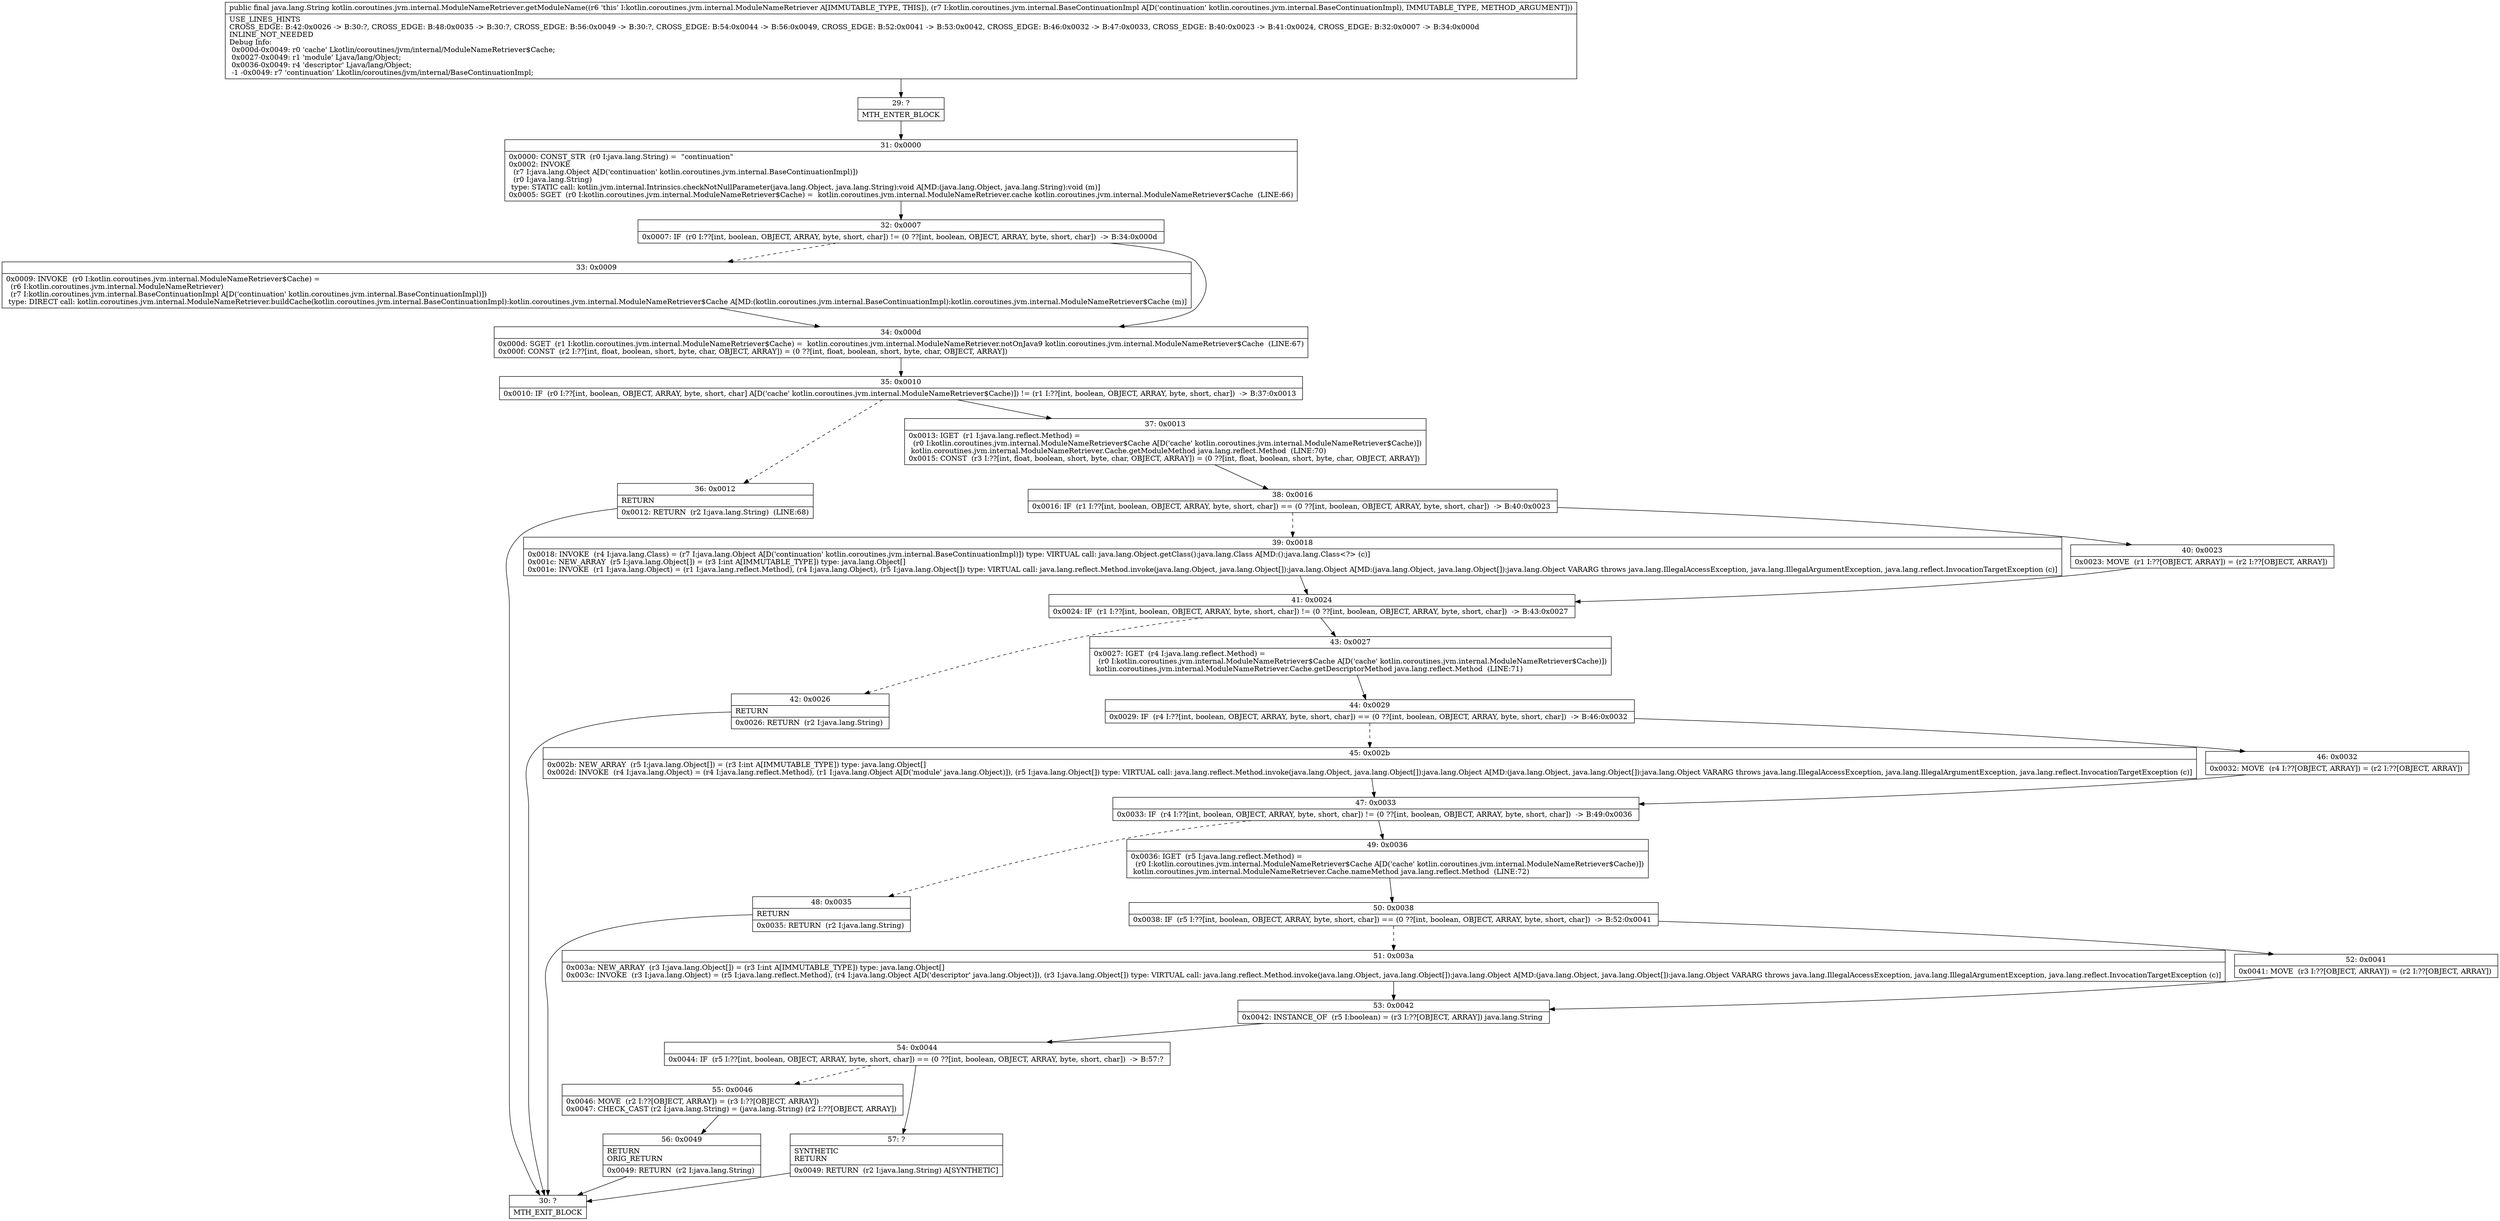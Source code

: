 digraph "CFG forkotlin.coroutines.jvm.internal.ModuleNameRetriever.getModuleName(Lkotlin\/coroutines\/jvm\/internal\/BaseContinuationImpl;)Ljava\/lang\/String;" {
Node_29 [shape=record,label="{29\:\ ?|MTH_ENTER_BLOCK\l}"];
Node_31 [shape=record,label="{31\:\ 0x0000|0x0000: CONST_STR  (r0 I:java.lang.String) =  \"continuation\" \l0x0002: INVOKE  \l  (r7 I:java.lang.Object A[D('continuation' kotlin.coroutines.jvm.internal.BaseContinuationImpl)])\l  (r0 I:java.lang.String)\l type: STATIC call: kotlin.jvm.internal.Intrinsics.checkNotNullParameter(java.lang.Object, java.lang.String):void A[MD:(java.lang.Object, java.lang.String):void (m)]\l0x0005: SGET  (r0 I:kotlin.coroutines.jvm.internal.ModuleNameRetriever$Cache) =  kotlin.coroutines.jvm.internal.ModuleNameRetriever.cache kotlin.coroutines.jvm.internal.ModuleNameRetriever$Cache  (LINE:66)\l}"];
Node_32 [shape=record,label="{32\:\ 0x0007|0x0007: IF  (r0 I:??[int, boolean, OBJECT, ARRAY, byte, short, char]) != (0 ??[int, boolean, OBJECT, ARRAY, byte, short, char])  \-\> B:34:0x000d \l}"];
Node_33 [shape=record,label="{33\:\ 0x0009|0x0009: INVOKE  (r0 I:kotlin.coroutines.jvm.internal.ModuleNameRetriever$Cache) = \l  (r6 I:kotlin.coroutines.jvm.internal.ModuleNameRetriever)\l  (r7 I:kotlin.coroutines.jvm.internal.BaseContinuationImpl A[D('continuation' kotlin.coroutines.jvm.internal.BaseContinuationImpl)])\l type: DIRECT call: kotlin.coroutines.jvm.internal.ModuleNameRetriever.buildCache(kotlin.coroutines.jvm.internal.BaseContinuationImpl):kotlin.coroutines.jvm.internal.ModuleNameRetriever$Cache A[MD:(kotlin.coroutines.jvm.internal.BaseContinuationImpl):kotlin.coroutines.jvm.internal.ModuleNameRetriever$Cache (m)]\l}"];
Node_34 [shape=record,label="{34\:\ 0x000d|0x000d: SGET  (r1 I:kotlin.coroutines.jvm.internal.ModuleNameRetriever$Cache) =  kotlin.coroutines.jvm.internal.ModuleNameRetriever.notOnJava9 kotlin.coroutines.jvm.internal.ModuleNameRetriever$Cache  (LINE:67)\l0x000f: CONST  (r2 I:??[int, float, boolean, short, byte, char, OBJECT, ARRAY]) = (0 ??[int, float, boolean, short, byte, char, OBJECT, ARRAY]) \l}"];
Node_35 [shape=record,label="{35\:\ 0x0010|0x0010: IF  (r0 I:??[int, boolean, OBJECT, ARRAY, byte, short, char] A[D('cache' kotlin.coroutines.jvm.internal.ModuleNameRetriever$Cache)]) != (r1 I:??[int, boolean, OBJECT, ARRAY, byte, short, char])  \-\> B:37:0x0013 \l}"];
Node_36 [shape=record,label="{36\:\ 0x0012|RETURN\l|0x0012: RETURN  (r2 I:java.lang.String)  (LINE:68)\l}"];
Node_30 [shape=record,label="{30\:\ ?|MTH_EXIT_BLOCK\l}"];
Node_37 [shape=record,label="{37\:\ 0x0013|0x0013: IGET  (r1 I:java.lang.reflect.Method) = \l  (r0 I:kotlin.coroutines.jvm.internal.ModuleNameRetriever$Cache A[D('cache' kotlin.coroutines.jvm.internal.ModuleNameRetriever$Cache)])\l kotlin.coroutines.jvm.internal.ModuleNameRetriever.Cache.getModuleMethod java.lang.reflect.Method  (LINE:70)\l0x0015: CONST  (r3 I:??[int, float, boolean, short, byte, char, OBJECT, ARRAY]) = (0 ??[int, float, boolean, short, byte, char, OBJECT, ARRAY]) \l}"];
Node_38 [shape=record,label="{38\:\ 0x0016|0x0016: IF  (r1 I:??[int, boolean, OBJECT, ARRAY, byte, short, char]) == (0 ??[int, boolean, OBJECT, ARRAY, byte, short, char])  \-\> B:40:0x0023 \l}"];
Node_39 [shape=record,label="{39\:\ 0x0018|0x0018: INVOKE  (r4 I:java.lang.Class) = (r7 I:java.lang.Object A[D('continuation' kotlin.coroutines.jvm.internal.BaseContinuationImpl)]) type: VIRTUAL call: java.lang.Object.getClass():java.lang.Class A[MD:():java.lang.Class\<?\> (c)]\l0x001c: NEW_ARRAY  (r5 I:java.lang.Object[]) = (r3 I:int A[IMMUTABLE_TYPE]) type: java.lang.Object[] \l0x001e: INVOKE  (r1 I:java.lang.Object) = (r1 I:java.lang.reflect.Method), (r4 I:java.lang.Object), (r5 I:java.lang.Object[]) type: VIRTUAL call: java.lang.reflect.Method.invoke(java.lang.Object, java.lang.Object[]):java.lang.Object A[MD:(java.lang.Object, java.lang.Object[]):java.lang.Object VARARG throws java.lang.IllegalAccessException, java.lang.IllegalArgumentException, java.lang.reflect.InvocationTargetException (c)]\l}"];
Node_41 [shape=record,label="{41\:\ 0x0024|0x0024: IF  (r1 I:??[int, boolean, OBJECT, ARRAY, byte, short, char]) != (0 ??[int, boolean, OBJECT, ARRAY, byte, short, char])  \-\> B:43:0x0027 \l}"];
Node_42 [shape=record,label="{42\:\ 0x0026|RETURN\l|0x0026: RETURN  (r2 I:java.lang.String) \l}"];
Node_43 [shape=record,label="{43\:\ 0x0027|0x0027: IGET  (r4 I:java.lang.reflect.Method) = \l  (r0 I:kotlin.coroutines.jvm.internal.ModuleNameRetriever$Cache A[D('cache' kotlin.coroutines.jvm.internal.ModuleNameRetriever$Cache)])\l kotlin.coroutines.jvm.internal.ModuleNameRetriever.Cache.getDescriptorMethod java.lang.reflect.Method  (LINE:71)\l}"];
Node_44 [shape=record,label="{44\:\ 0x0029|0x0029: IF  (r4 I:??[int, boolean, OBJECT, ARRAY, byte, short, char]) == (0 ??[int, boolean, OBJECT, ARRAY, byte, short, char])  \-\> B:46:0x0032 \l}"];
Node_45 [shape=record,label="{45\:\ 0x002b|0x002b: NEW_ARRAY  (r5 I:java.lang.Object[]) = (r3 I:int A[IMMUTABLE_TYPE]) type: java.lang.Object[] \l0x002d: INVOKE  (r4 I:java.lang.Object) = (r4 I:java.lang.reflect.Method), (r1 I:java.lang.Object A[D('module' java.lang.Object)]), (r5 I:java.lang.Object[]) type: VIRTUAL call: java.lang.reflect.Method.invoke(java.lang.Object, java.lang.Object[]):java.lang.Object A[MD:(java.lang.Object, java.lang.Object[]):java.lang.Object VARARG throws java.lang.IllegalAccessException, java.lang.IllegalArgumentException, java.lang.reflect.InvocationTargetException (c)]\l}"];
Node_47 [shape=record,label="{47\:\ 0x0033|0x0033: IF  (r4 I:??[int, boolean, OBJECT, ARRAY, byte, short, char]) != (0 ??[int, boolean, OBJECT, ARRAY, byte, short, char])  \-\> B:49:0x0036 \l}"];
Node_48 [shape=record,label="{48\:\ 0x0035|RETURN\l|0x0035: RETURN  (r2 I:java.lang.String) \l}"];
Node_49 [shape=record,label="{49\:\ 0x0036|0x0036: IGET  (r5 I:java.lang.reflect.Method) = \l  (r0 I:kotlin.coroutines.jvm.internal.ModuleNameRetriever$Cache A[D('cache' kotlin.coroutines.jvm.internal.ModuleNameRetriever$Cache)])\l kotlin.coroutines.jvm.internal.ModuleNameRetriever.Cache.nameMethod java.lang.reflect.Method  (LINE:72)\l}"];
Node_50 [shape=record,label="{50\:\ 0x0038|0x0038: IF  (r5 I:??[int, boolean, OBJECT, ARRAY, byte, short, char]) == (0 ??[int, boolean, OBJECT, ARRAY, byte, short, char])  \-\> B:52:0x0041 \l}"];
Node_51 [shape=record,label="{51\:\ 0x003a|0x003a: NEW_ARRAY  (r3 I:java.lang.Object[]) = (r3 I:int A[IMMUTABLE_TYPE]) type: java.lang.Object[] \l0x003c: INVOKE  (r3 I:java.lang.Object) = (r5 I:java.lang.reflect.Method), (r4 I:java.lang.Object A[D('descriptor' java.lang.Object)]), (r3 I:java.lang.Object[]) type: VIRTUAL call: java.lang.reflect.Method.invoke(java.lang.Object, java.lang.Object[]):java.lang.Object A[MD:(java.lang.Object, java.lang.Object[]):java.lang.Object VARARG throws java.lang.IllegalAccessException, java.lang.IllegalArgumentException, java.lang.reflect.InvocationTargetException (c)]\l}"];
Node_53 [shape=record,label="{53\:\ 0x0042|0x0042: INSTANCE_OF  (r5 I:boolean) = (r3 I:??[OBJECT, ARRAY]) java.lang.String \l}"];
Node_54 [shape=record,label="{54\:\ 0x0044|0x0044: IF  (r5 I:??[int, boolean, OBJECT, ARRAY, byte, short, char]) == (0 ??[int, boolean, OBJECT, ARRAY, byte, short, char])  \-\> B:57:? \l}"];
Node_55 [shape=record,label="{55\:\ 0x0046|0x0046: MOVE  (r2 I:??[OBJECT, ARRAY]) = (r3 I:??[OBJECT, ARRAY]) \l0x0047: CHECK_CAST (r2 I:java.lang.String) = (java.lang.String) (r2 I:??[OBJECT, ARRAY]) \l}"];
Node_56 [shape=record,label="{56\:\ 0x0049|RETURN\lORIG_RETURN\l|0x0049: RETURN  (r2 I:java.lang.String) \l}"];
Node_57 [shape=record,label="{57\:\ ?|SYNTHETIC\lRETURN\l|0x0049: RETURN  (r2 I:java.lang.String) A[SYNTHETIC]\l}"];
Node_52 [shape=record,label="{52\:\ 0x0041|0x0041: MOVE  (r3 I:??[OBJECT, ARRAY]) = (r2 I:??[OBJECT, ARRAY]) \l}"];
Node_46 [shape=record,label="{46\:\ 0x0032|0x0032: MOVE  (r4 I:??[OBJECT, ARRAY]) = (r2 I:??[OBJECT, ARRAY]) \l}"];
Node_40 [shape=record,label="{40\:\ 0x0023|0x0023: MOVE  (r1 I:??[OBJECT, ARRAY]) = (r2 I:??[OBJECT, ARRAY]) \l}"];
MethodNode[shape=record,label="{public final java.lang.String kotlin.coroutines.jvm.internal.ModuleNameRetriever.getModuleName((r6 'this' I:kotlin.coroutines.jvm.internal.ModuleNameRetriever A[IMMUTABLE_TYPE, THIS]), (r7 I:kotlin.coroutines.jvm.internal.BaseContinuationImpl A[D('continuation' kotlin.coroutines.jvm.internal.BaseContinuationImpl), IMMUTABLE_TYPE, METHOD_ARGUMENT]))  | USE_LINES_HINTS\lCROSS_EDGE: B:42:0x0026 \-\> B:30:?, CROSS_EDGE: B:48:0x0035 \-\> B:30:?, CROSS_EDGE: B:56:0x0049 \-\> B:30:?, CROSS_EDGE: B:54:0x0044 \-\> B:56:0x0049, CROSS_EDGE: B:52:0x0041 \-\> B:53:0x0042, CROSS_EDGE: B:46:0x0032 \-\> B:47:0x0033, CROSS_EDGE: B:40:0x0023 \-\> B:41:0x0024, CROSS_EDGE: B:32:0x0007 \-\> B:34:0x000d\lINLINE_NOT_NEEDED\lDebug Info:\l  0x000d\-0x0049: r0 'cache' Lkotlin\/coroutines\/jvm\/internal\/ModuleNameRetriever$Cache;\l  0x0027\-0x0049: r1 'module' Ljava\/lang\/Object;\l  0x0036\-0x0049: r4 'descriptor' Ljava\/lang\/Object;\l  \-1 \-0x0049: r7 'continuation' Lkotlin\/coroutines\/jvm\/internal\/BaseContinuationImpl;\l}"];
MethodNode -> Node_29;Node_29 -> Node_31;
Node_31 -> Node_32;
Node_32 -> Node_33[style=dashed];
Node_32 -> Node_34;
Node_33 -> Node_34;
Node_34 -> Node_35;
Node_35 -> Node_36[style=dashed];
Node_35 -> Node_37;
Node_36 -> Node_30;
Node_37 -> Node_38;
Node_38 -> Node_39[style=dashed];
Node_38 -> Node_40;
Node_39 -> Node_41;
Node_41 -> Node_42[style=dashed];
Node_41 -> Node_43;
Node_42 -> Node_30;
Node_43 -> Node_44;
Node_44 -> Node_45[style=dashed];
Node_44 -> Node_46;
Node_45 -> Node_47;
Node_47 -> Node_48[style=dashed];
Node_47 -> Node_49;
Node_48 -> Node_30;
Node_49 -> Node_50;
Node_50 -> Node_51[style=dashed];
Node_50 -> Node_52;
Node_51 -> Node_53;
Node_53 -> Node_54;
Node_54 -> Node_55[style=dashed];
Node_54 -> Node_57;
Node_55 -> Node_56;
Node_56 -> Node_30;
Node_57 -> Node_30;
Node_52 -> Node_53;
Node_46 -> Node_47;
Node_40 -> Node_41;
}

